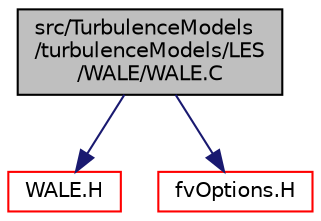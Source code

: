digraph "src/TurbulenceModels/turbulenceModels/LES/WALE/WALE.C"
{
  bgcolor="transparent";
  edge [fontname="Helvetica",fontsize="10",labelfontname="Helvetica",labelfontsize="10"];
  node [fontname="Helvetica",fontsize="10",shape=record];
  Node1 [label="src/TurbulenceModels\l/turbulenceModels/LES\l/WALE/WALE.C",height=0.2,width=0.4,color="black", fillcolor="grey75", style="filled", fontcolor="black"];
  Node1 -> Node2 [color="midnightblue",fontsize="10",style="solid",fontname="Helvetica"];
  Node2 [label="WALE.H",height=0.2,width=0.4,color="red",URL="$a10703.html"];
  Node1 -> Node3 [color="midnightblue",fontsize="10",style="solid",fontname="Helvetica"];
  Node3 [label="fvOptions.H",height=0.2,width=0.4,color="red",URL="$a05083.html"];
}
